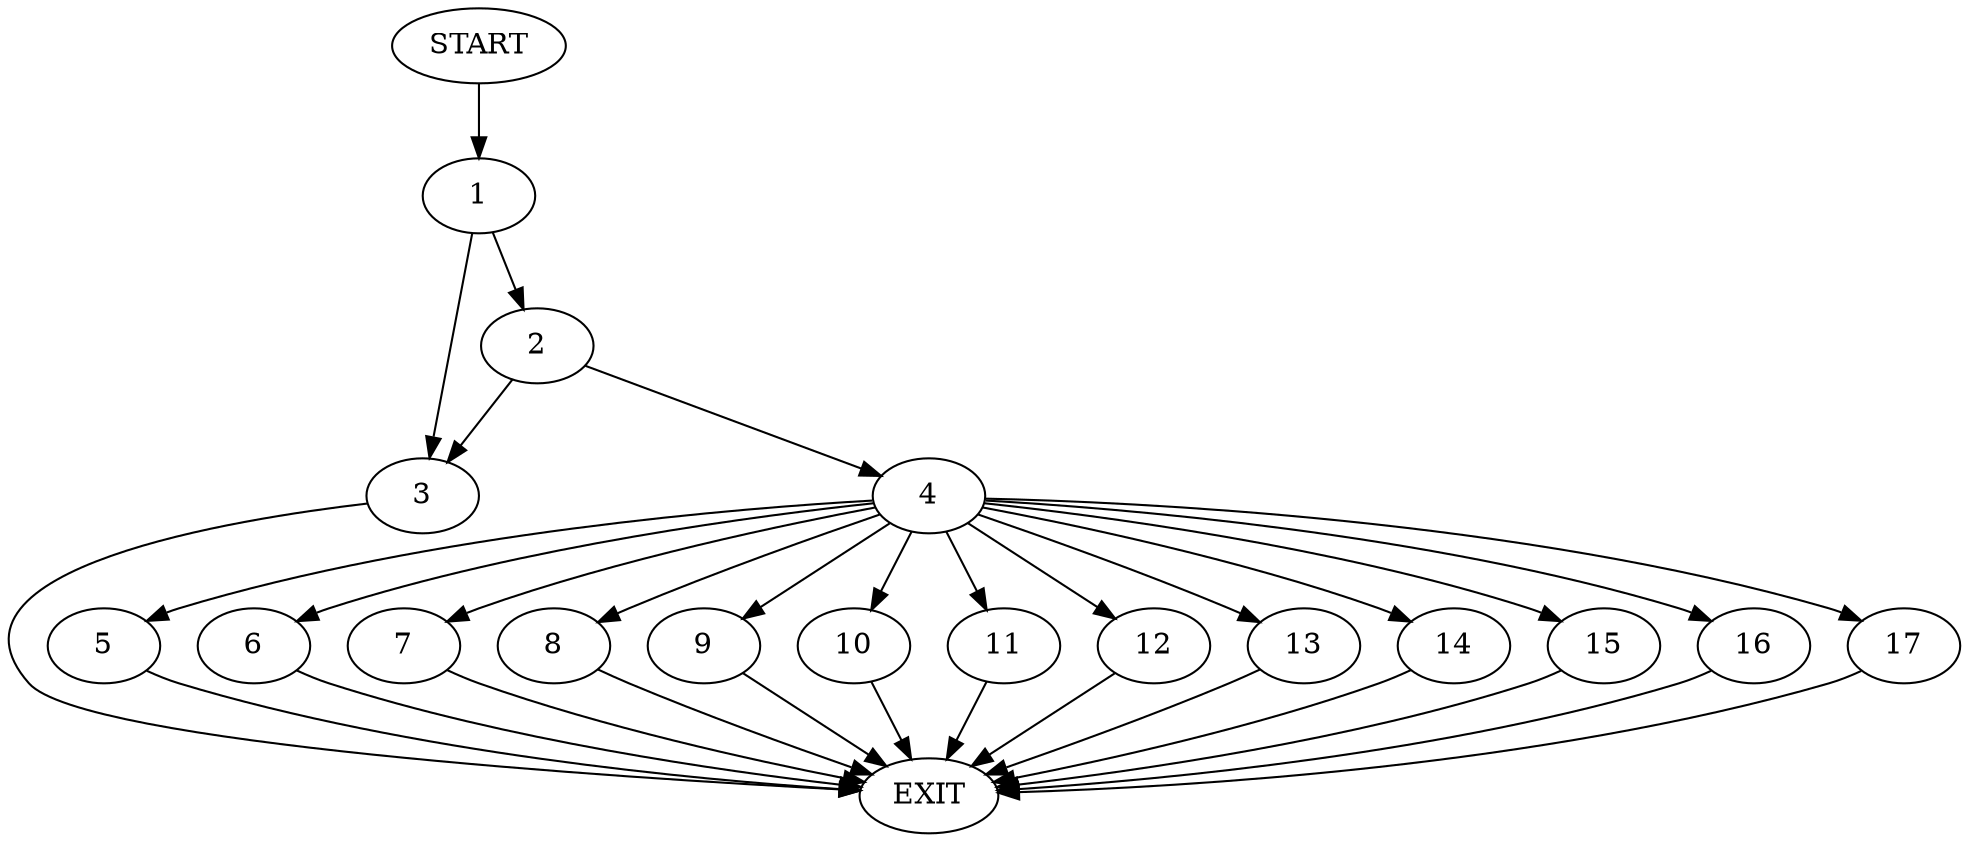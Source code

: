 digraph {
0 [label="START"]
18 [label="EXIT"]
0 -> 1
1 -> 2
1 -> 3
3 -> 18
2 -> 4
2 -> 3
4 -> 5
4 -> 6
4 -> 7
4 -> 8
4 -> 9
4 -> 10
4 -> 11
4 -> 12
4 -> 13
4 -> 14
4 -> 15
4 -> 16
4 -> 17
14 -> 18
10 -> 18
9 -> 18
5 -> 18
16 -> 18
15 -> 18
6 -> 18
17 -> 18
13 -> 18
12 -> 18
11 -> 18
8 -> 18
7 -> 18
}
